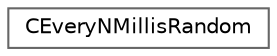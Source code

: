 digraph "Graphical Class Hierarchy"
{
 // INTERACTIVE_SVG=YES
 // LATEX_PDF_SIZE
  bgcolor="transparent";
  edge [fontname=Helvetica,fontsize=10,labelfontname=Helvetica,labelfontsize=10];
  node [fontname=Helvetica,fontsize=10,shape=box,height=0.2,width=0.4];
  rankdir="LR";
  Node0 [id="Node000000",label="CEveryNMillisRandom",height=0.2,width=0.4,color="grey40", fillcolor="white", style="filled",URL="$d3/df3/class_c_every_n_millis_random.html",tooltip=" "];
}
